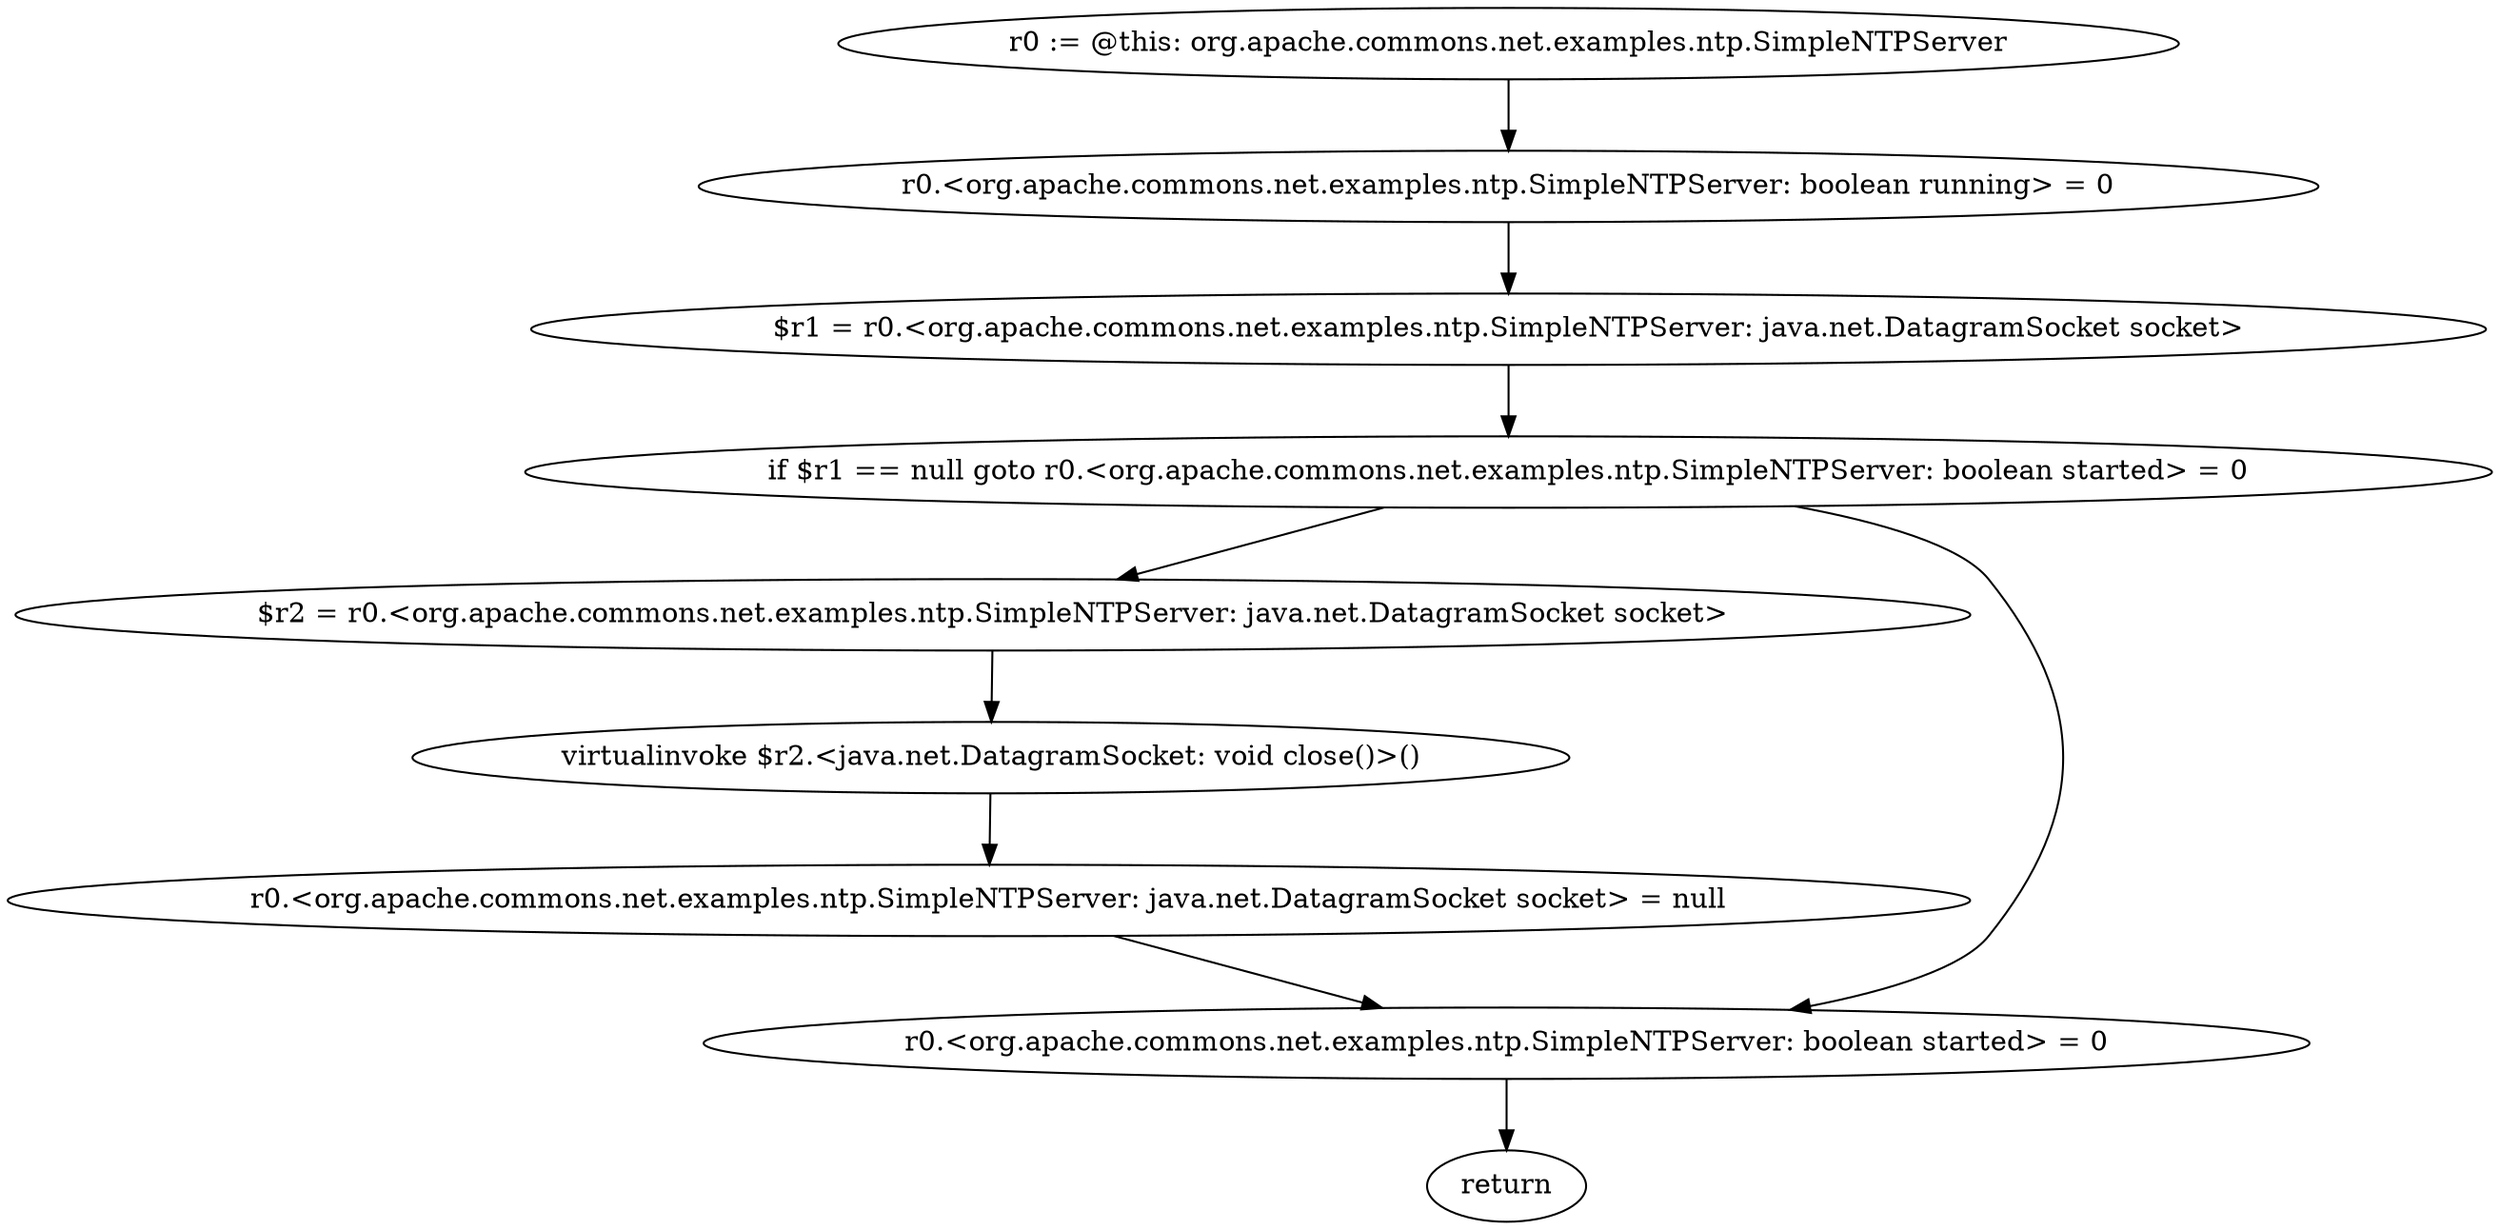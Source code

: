 digraph "unitGraph" {
    "r0 := @this: org.apache.commons.net.examples.ntp.SimpleNTPServer"
    "r0.<org.apache.commons.net.examples.ntp.SimpleNTPServer: boolean running> = 0"
    "$r1 = r0.<org.apache.commons.net.examples.ntp.SimpleNTPServer: java.net.DatagramSocket socket>"
    "if $r1 == null goto r0.<org.apache.commons.net.examples.ntp.SimpleNTPServer: boolean started> = 0"
    "$r2 = r0.<org.apache.commons.net.examples.ntp.SimpleNTPServer: java.net.DatagramSocket socket>"
    "virtualinvoke $r2.<java.net.DatagramSocket: void close()>()"
    "r0.<org.apache.commons.net.examples.ntp.SimpleNTPServer: java.net.DatagramSocket socket> = null"
    "r0.<org.apache.commons.net.examples.ntp.SimpleNTPServer: boolean started> = 0"
    "return"
    "r0 := @this: org.apache.commons.net.examples.ntp.SimpleNTPServer"->"r0.<org.apache.commons.net.examples.ntp.SimpleNTPServer: boolean running> = 0";
    "r0.<org.apache.commons.net.examples.ntp.SimpleNTPServer: boolean running> = 0"->"$r1 = r0.<org.apache.commons.net.examples.ntp.SimpleNTPServer: java.net.DatagramSocket socket>";
    "$r1 = r0.<org.apache.commons.net.examples.ntp.SimpleNTPServer: java.net.DatagramSocket socket>"->"if $r1 == null goto r0.<org.apache.commons.net.examples.ntp.SimpleNTPServer: boolean started> = 0";
    "if $r1 == null goto r0.<org.apache.commons.net.examples.ntp.SimpleNTPServer: boolean started> = 0"->"$r2 = r0.<org.apache.commons.net.examples.ntp.SimpleNTPServer: java.net.DatagramSocket socket>";
    "if $r1 == null goto r0.<org.apache.commons.net.examples.ntp.SimpleNTPServer: boolean started> = 0"->"r0.<org.apache.commons.net.examples.ntp.SimpleNTPServer: boolean started> = 0";
    "$r2 = r0.<org.apache.commons.net.examples.ntp.SimpleNTPServer: java.net.DatagramSocket socket>"->"virtualinvoke $r2.<java.net.DatagramSocket: void close()>()";
    "virtualinvoke $r2.<java.net.DatagramSocket: void close()>()"->"r0.<org.apache.commons.net.examples.ntp.SimpleNTPServer: java.net.DatagramSocket socket> = null";
    "r0.<org.apache.commons.net.examples.ntp.SimpleNTPServer: java.net.DatagramSocket socket> = null"->"r0.<org.apache.commons.net.examples.ntp.SimpleNTPServer: boolean started> = 0";
    "r0.<org.apache.commons.net.examples.ntp.SimpleNTPServer: boolean started> = 0"->"return";
}
